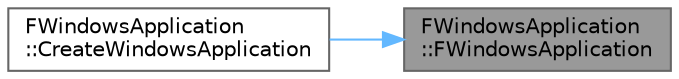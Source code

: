 digraph "FWindowsApplication::FWindowsApplication"
{
 // INTERACTIVE_SVG=YES
 // LATEX_PDF_SIZE
  bgcolor="transparent";
  edge [fontname=Helvetica,fontsize=10,labelfontname=Helvetica,labelfontsize=10];
  node [fontname=Helvetica,fontsize=10,shape=box,height=0.2,width=0.4];
  rankdir="RL";
  Node1 [id="Node000001",label="FWindowsApplication\l::FWindowsApplication",height=0.2,width=0.4,color="gray40", fillcolor="grey60", style="filled", fontcolor="black",tooltip="Hidden constructor."];
  Node1 -> Node2 [id="edge1_Node000001_Node000002",dir="back",color="steelblue1",style="solid",tooltip=" "];
  Node2 [id="Node000002",label="FWindowsApplication\l::CreateWindowsApplication",height=0.2,width=0.4,color="grey40", fillcolor="white", style="filled",URL="$dc/d68/classFWindowsApplication.html#a492570d9ee941f8a2227b5b6c7346e83",tooltip="Static: Creates a new Win32 application."];
}
